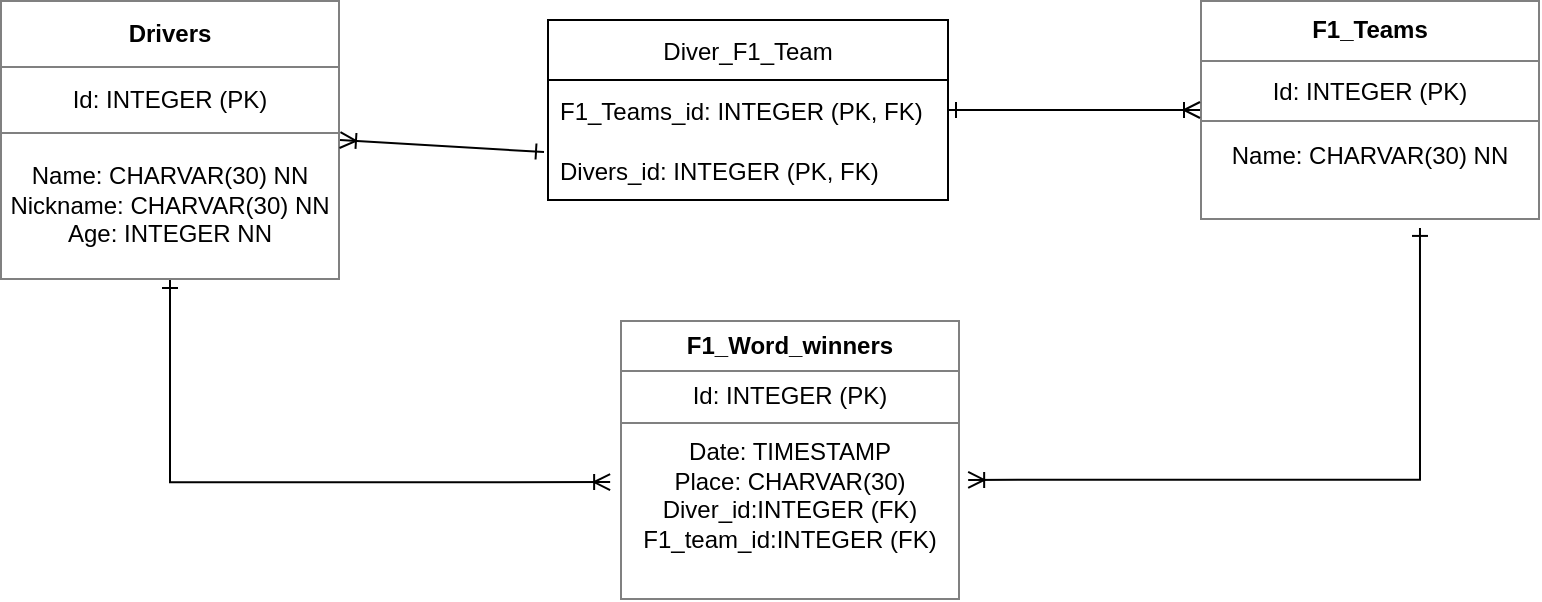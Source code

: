 <mxfile version="20.0.3" type="github">
  <diagram id="ZbqfMjnpPSxgSXeUl58V" name="Page-1">
    <mxGraphModel dx="868" dy="482" grid="1" gridSize="10" guides="1" tooltips="1" connect="1" arrows="1" fold="1" page="1" pageScale="1" pageWidth="827" pageHeight="1169" math="0" shadow="0">
      <root>
        <mxCell id="0" />
        <mxCell id="1" parent="0" />
        <mxCell id="1rPlKMOBmod6xGGunfZM-1" value="&lt;table border=&quot;1&quot; width=&quot;100%&quot; height=&quot;100%&quot; cellpadding=&quot;4&quot; style=&quot;width:100%;height:100%;border-collapse:collapse;&quot;&gt;&lt;tbody&gt;&lt;tr&gt;&lt;th align=&quot;center&quot;&gt;Drivers&lt;/th&gt;&lt;/tr&gt;&lt;tr&gt;&lt;td align=&quot;center&quot;&gt;Id: INTEGER (PK)&lt;br&gt;&lt;/td&gt;&lt;/tr&gt;&lt;tr&gt;&lt;td align=&quot;center&quot;&gt;Name: CHARVAR(30) NN&lt;br&gt;Nickname: CHARVAR(30) NN&lt;br&gt;Age: INTEGER NN&lt;/td&gt;&lt;/tr&gt;&lt;/tbody&gt;&lt;/table&gt;" style="text;html=1;strokeColor=none;fillColor=none;overflow=fill;" vertex="1" parent="1">
          <mxGeometry x="40" y="80" width="170" height="140" as="geometry" />
        </mxCell>
        <mxCell id="1rPlKMOBmod6xGGunfZM-2" value="&lt;table border=&quot;1&quot; width=&quot;100%&quot; height=&quot;100%&quot; cellpadding=&quot;4&quot; style=&quot;width:100%;height:100%;border-collapse:collapse;&quot;&gt;&lt;tbody&gt;&lt;tr&gt;&lt;th align=&quot;center&quot;&gt;F1_Word_winners&lt;/th&gt;&lt;/tr&gt;&lt;tr&gt;&lt;td align=&quot;center&quot;&gt;Id: INTEGER (PK)&lt;br&gt;&lt;/td&gt;&lt;/tr&gt;&lt;tr&gt;&lt;td align=&quot;center&quot;&gt;Date: TIMESTAMP&lt;br&gt;Place: CHARVAR(30)&lt;br&gt;Diver_id:INTEGER (FK)&lt;br&gt;F1_team_id:INTEGER (FK)&lt;br&gt;&lt;br&gt;&lt;/td&gt;&lt;/tr&gt;&lt;/tbody&gt;&lt;/table&gt;" style="text;html=1;strokeColor=none;fillColor=none;overflow=fill;" vertex="1" parent="1">
          <mxGeometry x="350" y="240" width="170" height="140" as="geometry" />
        </mxCell>
        <mxCell id="1rPlKMOBmod6xGGunfZM-3" value="&lt;table border=&quot;1&quot; width=&quot;100%&quot; height=&quot;100%&quot; cellpadding=&quot;4&quot; style=&quot;width:100%;height:100%;border-collapse:collapse;&quot;&gt;&lt;tbody&gt;&lt;tr&gt;&lt;th align=&quot;center&quot;&gt;F1_Teams&lt;/th&gt;&lt;/tr&gt;&lt;tr&gt;&lt;td align=&quot;center&quot;&gt;Id: INTEGER (PK)&lt;br&gt;&lt;/td&gt;&lt;/tr&gt;&lt;tr&gt;&lt;td align=&quot;center&quot;&gt;Name: CHARVAR(30) NN&lt;br&gt;&lt;br&gt;&lt;/td&gt;&lt;/tr&gt;&lt;/tbody&gt;&lt;/table&gt;" style="text;html=1;strokeColor=none;fillColor=none;overflow=fill;" vertex="1" parent="1">
          <mxGeometry x="640" y="80" width="170" height="110" as="geometry" />
        </mxCell>
        <mxCell id="1rPlKMOBmod6xGGunfZM-6" value="" style="edgeStyle=orthogonalEdgeStyle;fontSize=12;html=1;endArrow=ERoneToMany;rounded=0;exitX=0.5;exitY=1;exitDx=0;exitDy=0;entryX=-0.029;entryY=0.579;entryDx=0;entryDy=0;entryPerimeter=0;startArrow=ERone;startFill=0;" edge="1" parent="1" source="1rPlKMOBmod6xGGunfZM-1" target="1rPlKMOBmod6xGGunfZM-2">
          <mxGeometry width="100" height="100" relative="1" as="geometry">
            <mxPoint x="110" y="370" as="sourcePoint" />
            <mxPoint x="280" y="320" as="targetPoint" />
            <Array as="points">
              <mxPoint x="125" y="321" />
            </Array>
          </mxGeometry>
        </mxCell>
        <mxCell id="1rPlKMOBmod6xGGunfZM-8" value="" style="edgeStyle=orthogonalEdgeStyle;fontSize=12;html=1;endArrow=ERoneToMany;rounded=0;startArrow=ERone;startFill=0;exitX=0.647;exitY=1.036;exitDx=0;exitDy=0;exitPerimeter=0;entryX=1.024;entryY=0.571;entryDx=0;entryDy=0;entryPerimeter=0;" edge="1" parent="1" source="1rPlKMOBmod6xGGunfZM-3" target="1rPlKMOBmod6xGGunfZM-2">
          <mxGeometry width="100" height="100" relative="1" as="geometry">
            <mxPoint x="730" y="250" as="sourcePoint" />
            <mxPoint x="570" y="280" as="targetPoint" />
            <Array as="points">
              <mxPoint x="750" y="320" />
            </Array>
          </mxGeometry>
        </mxCell>
        <mxCell id="1rPlKMOBmod6xGGunfZM-10" value="Diver_F1_Team" style="swimlane;fontStyle=0;childLayout=stackLayout;horizontal=1;startSize=30;horizontalStack=0;resizeParent=1;resizeParentMax=0;resizeLast=0;collapsible=1;marginBottom=0;" vertex="1" parent="1">
          <mxGeometry x="314" y="90" width="200" height="90" as="geometry" />
        </mxCell>
        <mxCell id="1rPlKMOBmod6xGGunfZM-11" value="F1_Teams_id: INTEGER (PK, FK)" style="text;strokeColor=none;fillColor=none;align=left;verticalAlign=middle;spacingLeft=4;spacingRight=4;overflow=hidden;points=[[0,0.5],[1,0.5]];portConstraint=eastwest;rotatable=0;" vertex="1" parent="1rPlKMOBmod6xGGunfZM-10">
          <mxGeometry y="30" width="200" height="30" as="geometry" />
        </mxCell>
        <mxCell id="1rPlKMOBmod6xGGunfZM-14" value="Divers_id: INTEGER (PK, FK)" style="text;strokeColor=none;fillColor=none;align=left;verticalAlign=middle;spacingLeft=4;spacingRight=4;overflow=hidden;points=[[0,0.5],[1,0.5]];portConstraint=eastwest;rotatable=0;" vertex="1" parent="1rPlKMOBmod6xGGunfZM-10">
          <mxGeometry y="60" width="200" height="30" as="geometry" />
        </mxCell>
        <mxCell id="1rPlKMOBmod6xGGunfZM-15" value="" style="fontSize=12;html=1;endArrow=ERoneToMany;rounded=0;startArrow=ERone;startFill=0;exitX=1;exitY=0.5;exitDx=0;exitDy=0;" edge="1" parent="1" source="1rPlKMOBmod6xGGunfZM-11" target="1rPlKMOBmod6xGGunfZM-3">
          <mxGeometry width="100" height="100" relative="1" as="geometry">
            <mxPoint x="575.91" y="87.01" as="sourcePoint" />
            <mxPoint x="350.0" y="212.99" as="targetPoint" />
          </mxGeometry>
        </mxCell>
        <mxCell id="1rPlKMOBmod6xGGunfZM-16" value="" style="fontSize=12;html=1;endArrow=ERoneToMany;rounded=0;startArrow=ERone;startFill=0;exitX=-0.01;exitY=0.2;exitDx=0;exitDy=0;entryX=1;entryY=0.5;entryDx=0;entryDy=0;exitPerimeter=0;" edge="1" parent="1" source="1rPlKMOBmod6xGGunfZM-14" target="1rPlKMOBmod6xGGunfZM-1">
          <mxGeometry width="100" height="100" relative="1" as="geometry">
            <mxPoint x="210" y="250" as="sourcePoint" />
            <mxPoint x="336" y="250" as="targetPoint" />
          </mxGeometry>
        </mxCell>
      </root>
    </mxGraphModel>
  </diagram>
</mxfile>
